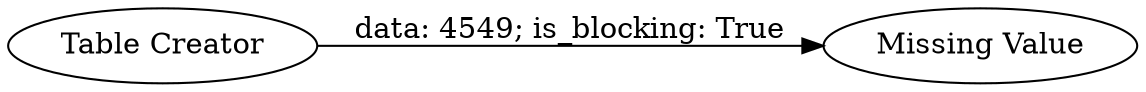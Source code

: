 digraph {
	"6137572882816936700_1" [label="Table Creator"]
	"6137572882816936700_2" [label="Missing Value"]
	"6137572882816936700_1" -> "6137572882816936700_2" [label="data: 4549; is_blocking: True"]
	rankdir=LR
}
